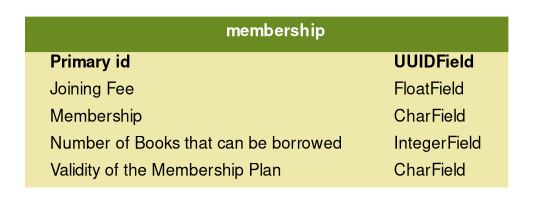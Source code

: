 digraph model_graph {
  // Dotfile by Django-Extensions graph_models
  // Created: 2017-11-10 13:03
  // Cli Options: UserManager --include-models Membership --layout circo --pydot --verbose-names

  fontname = "Helvetica"
  fontsize = 8
  splines  = true

  node [
    fontname = "Helvetica"
    fontsize = 8
    shape = "plaintext"
  ]

  edge [
    fontname = "Helvetica"
    fontsize = 8
  ]

  // Labels


  UserManager_models_Membership [label=<
    <TABLE BGCOLOR="palegoldenrod" BORDER="0" CELLBORDER="0" CELLSPACING="0">
    <TR><TD COLSPAN="2" CELLPADDING="4" ALIGN="CENTER" BGCOLOR="olivedrab4">
    <FONT FACE="Helvetica Bold" COLOR="white">
    membership
    </FONT></TD></TR>
  
    <TR><TD ALIGN="LEFT" BORDER="0">
    <FONT FACE="Helvetica Bold">Primary id</FONT>
    </TD><TD ALIGN="LEFT">
    <FONT FACE="Helvetica Bold">UUIDField</FONT>
    </TD></TR>
  
    <TR><TD ALIGN="LEFT" BORDER="0">
    <FONT FACE="Helvetica ">Joining Fee</FONT>
    </TD><TD ALIGN="LEFT">
    <FONT FACE="Helvetica ">FloatField</FONT>
    </TD></TR>
  
    <TR><TD ALIGN="LEFT" BORDER="0">
    <FONT FACE="Helvetica ">Membership </FONT>
    </TD><TD ALIGN="LEFT">
    <FONT FACE="Helvetica ">CharField</FONT>
    </TD></TR>
  
    <TR><TD ALIGN="LEFT" BORDER="0">
    <FONT FACE="Helvetica ">Number of Books that can be borrowed</FONT>
    </TD><TD ALIGN="LEFT">
    <FONT FACE="Helvetica ">IntegerField</FONT>
    </TD></TR>
  
    <TR><TD ALIGN="LEFT" BORDER="0">
    <FONT FACE="Helvetica ">Validity of the Membership Plan</FONT>
    </TD><TD ALIGN="LEFT">
    <FONT FACE="Helvetica ">CharField</FONT>
    </TD></TR>
  
    </TABLE>
    >]




  // Relations


}


